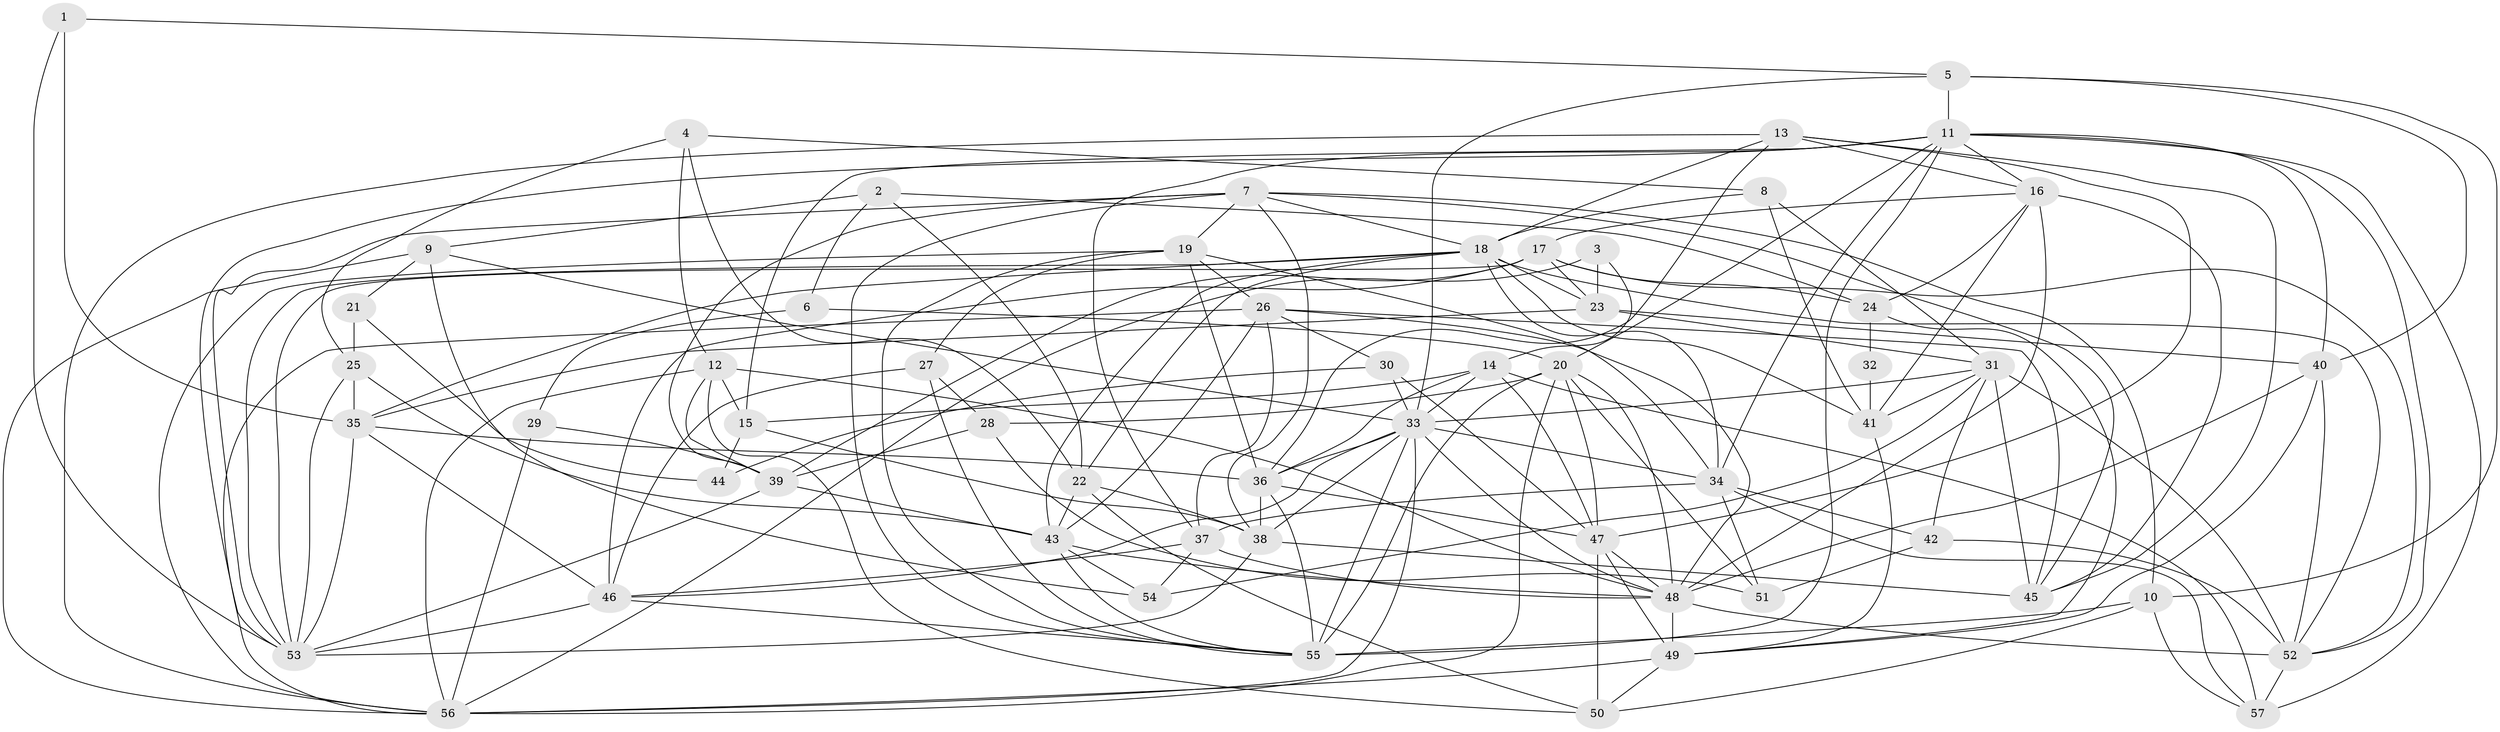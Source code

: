// original degree distribution, {3: 0.2535211267605634, 6: 0.08450704225352113, 4: 0.28169014084507044, 5: 0.20422535211267606, 2: 0.13380281690140844, 7: 0.028169014084507043, 9: 0.007042253521126761, 8: 0.007042253521126761}
// Generated by graph-tools (version 1.1) at 2025/37/03/04/25 23:37:15]
// undirected, 57 vertices, 176 edges
graph export_dot {
  node [color=gray90,style=filled];
  1;
  2;
  3;
  4;
  5;
  6;
  7;
  8;
  9;
  10;
  11;
  12;
  13;
  14;
  15;
  16;
  17;
  18;
  19;
  20;
  21;
  22;
  23;
  24;
  25;
  26;
  27;
  28;
  29;
  30;
  31;
  32;
  33;
  34;
  35;
  36;
  37;
  38;
  39;
  40;
  41;
  42;
  43;
  44;
  45;
  46;
  47;
  48;
  49;
  50;
  51;
  52;
  53;
  54;
  55;
  56;
  57;
  1 -- 5 [weight=1.0];
  1 -- 35 [weight=1.0];
  1 -- 53 [weight=1.0];
  2 -- 6 [weight=1.0];
  2 -- 9 [weight=1.0];
  2 -- 22 [weight=1.0];
  2 -- 24 [weight=1.0];
  3 -- 14 [weight=1.0];
  3 -- 23 [weight=1.0];
  3 -- 56 [weight=1.0];
  4 -- 8 [weight=1.0];
  4 -- 12 [weight=1.0];
  4 -- 22 [weight=1.0];
  4 -- 25 [weight=1.0];
  5 -- 10 [weight=1.0];
  5 -- 11 [weight=1.0];
  5 -- 33 [weight=1.0];
  5 -- 40 [weight=1.0];
  6 -- 20 [weight=1.0];
  6 -- 29 [weight=1.0];
  7 -- 10 [weight=1.0];
  7 -- 18 [weight=1.0];
  7 -- 19 [weight=1.0];
  7 -- 38 [weight=1.0];
  7 -- 39 [weight=1.0];
  7 -- 45 [weight=1.0];
  7 -- 53 [weight=1.0];
  7 -- 55 [weight=1.0];
  8 -- 18 [weight=1.0];
  8 -- 31 [weight=2.0];
  8 -- 41 [weight=1.0];
  9 -- 21 [weight=1.0];
  9 -- 33 [weight=1.0];
  9 -- 54 [weight=1.0];
  9 -- 56 [weight=1.0];
  10 -- 50 [weight=1.0];
  10 -- 55 [weight=1.0];
  10 -- 57 [weight=1.0];
  11 -- 15 [weight=1.0];
  11 -- 16 [weight=1.0];
  11 -- 20 [weight=1.0];
  11 -- 34 [weight=1.0];
  11 -- 37 [weight=1.0];
  11 -- 40 [weight=1.0];
  11 -- 52 [weight=1.0];
  11 -- 53 [weight=1.0];
  11 -- 55 [weight=2.0];
  11 -- 57 [weight=1.0];
  12 -- 15 [weight=1.0];
  12 -- 39 [weight=1.0];
  12 -- 48 [weight=1.0];
  12 -- 50 [weight=1.0];
  12 -- 56 [weight=1.0];
  13 -- 16 [weight=1.0];
  13 -- 18 [weight=1.0];
  13 -- 36 [weight=1.0];
  13 -- 45 [weight=1.0];
  13 -- 47 [weight=1.0];
  13 -- 56 [weight=1.0];
  14 -- 15 [weight=1.0];
  14 -- 33 [weight=1.0];
  14 -- 36 [weight=1.0];
  14 -- 47 [weight=1.0];
  14 -- 57 [weight=1.0];
  15 -- 38 [weight=1.0];
  15 -- 44 [weight=1.0];
  16 -- 17 [weight=1.0];
  16 -- 24 [weight=1.0];
  16 -- 41 [weight=2.0];
  16 -- 45 [weight=1.0];
  16 -- 48 [weight=2.0];
  17 -- 23 [weight=1.0];
  17 -- 24 [weight=1.0];
  17 -- 39 [weight=1.0];
  17 -- 46 [weight=1.0];
  17 -- 52 [weight=1.0];
  17 -- 53 [weight=1.0];
  18 -- 22 [weight=1.0];
  18 -- 23 [weight=1.0];
  18 -- 34 [weight=1.0];
  18 -- 35 [weight=1.0];
  18 -- 41 [weight=1.0];
  18 -- 43 [weight=1.0];
  18 -- 52 [weight=2.0];
  18 -- 53 [weight=1.0];
  19 -- 26 [weight=1.0];
  19 -- 27 [weight=1.0];
  19 -- 34 [weight=1.0];
  19 -- 36 [weight=1.0];
  19 -- 55 [weight=1.0];
  19 -- 56 [weight=1.0];
  20 -- 28 [weight=1.0];
  20 -- 47 [weight=1.0];
  20 -- 48 [weight=1.0];
  20 -- 51 [weight=1.0];
  20 -- 55 [weight=1.0];
  20 -- 56 [weight=1.0];
  21 -- 25 [weight=1.0];
  21 -- 44 [weight=1.0];
  22 -- 38 [weight=1.0];
  22 -- 43 [weight=2.0];
  22 -- 50 [weight=1.0];
  23 -- 31 [weight=1.0];
  23 -- 35 [weight=2.0];
  23 -- 40 [weight=2.0];
  24 -- 32 [weight=1.0];
  24 -- 49 [weight=1.0];
  25 -- 35 [weight=1.0];
  25 -- 43 [weight=1.0];
  25 -- 53 [weight=1.0];
  26 -- 30 [weight=1.0];
  26 -- 37 [weight=1.0];
  26 -- 43 [weight=1.0];
  26 -- 45 [weight=1.0];
  26 -- 48 [weight=1.0];
  26 -- 56 [weight=1.0];
  27 -- 28 [weight=1.0];
  27 -- 46 [weight=2.0];
  27 -- 55 [weight=1.0];
  28 -- 39 [weight=1.0];
  28 -- 51 [weight=1.0];
  29 -- 39 [weight=1.0];
  29 -- 56 [weight=1.0];
  30 -- 33 [weight=1.0];
  30 -- 44 [weight=1.0];
  30 -- 47 [weight=1.0];
  31 -- 33 [weight=1.0];
  31 -- 41 [weight=1.0];
  31 -- 42 [weight=1.0];
  31 -- 45 [weight=1.0];
  31 -- 52 [weight=2.0];
  31 -- 54 [weight=1.0];
  32 -- 41 [weight=2.0];
  33 -- 34 [weight=1.0];
  33 -- 36 [weight=1.0];
  33 -- 38 [weight=1.0];
  33 -- 46 [weight=1.0];
  33 -- 48 [weight=1.0];
  33 -- 55 [weight=2.0];
  33 -- 56 [weight=1.0];
  34 -- 37 [weight=2.0];
  34 -- 42 [weight=1.0];
  34 -- 51 [weight=1.0];
  34 -- 57 [weight=1.0];
  35 -- 36 [weight=1.0];
  35 -- 46 [weight=1.0];
  35 -- 53 [weight=1.0];
  36 -- 38 [weight=1.0];
  36 -- 47 [weight=1.0];
  36 -- 55 [weight=1.0];
  37 -- 46 [weight=1.0];
  37 -- 48 [weight=1.0];
  37 -- 54 [weight=1.0];
  38 -- 45 [weight=1.0];
  38 -- 53 [weight=1.0];
  39 -- 43 [weight=2.0];
  39 -- 53 [weight=1.0];
  40 -- 48 [weight=1.0];
  40 -- 49 [weight=1.0];
  40 -- 52 [weight=1.0];
  41 -- 49 [weight=1.0];
  42 -- 51 [weight=1.0];
  42 -- 52 [weight=1.0];
  43 -- 48 [weight=1.0];
  43 -- 54 [weight=1.0];
  43 -- 55 [weight=1.0];
  46 -- 53 [weight=1.0];
  46 -- 55 [weight=1.0];
  47 -- 48 [weight=1.0];
  47 -- 49 [weight=1.0];
  47 -- 50 [weight=1.0];
  48 -- 49 [weight=1.0];
  48 -- 52 [weight=1.0];
  49 -- 50 [weight=1.0];
  49 -- 56 [weight=1.0];
  52 -- 57 [weight=2.0];
}
